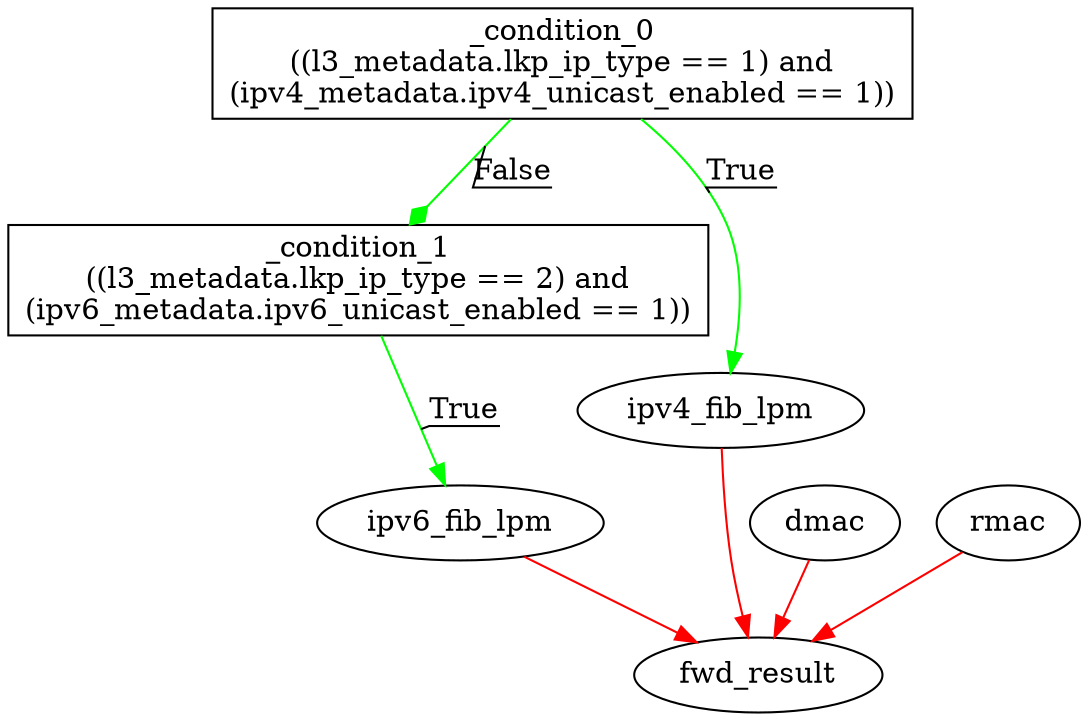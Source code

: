 digraph ingress {
_condition_0 [ shape=box label="_condition_0\n((l3_metadata.lkp_ip_type == 1) and
(ipv4_metadata.ipv4_unicast_enabled == 1))"];
_condition_1 [ shape=box label="_condition_1\n((l3_metadata.lkp_ip_type == 2) and
(ipv6_metadata.ipv6_unicast_enabled == 1))"];
dmac [ label="dmac"];
fwd_result [ label="fwd_result"];
ipv4_fib_lpm [ label="ipv4_fib_lpm"];
ipv6_fib_lpm [ label="ipv6_fib_lpm"];
rmac [ label="rmac"];
_condition_0 -> _condition_1 [color=green label="False" decorate=true  arrowhead = diamond];
_condition_0 -> ipv4_fib_lpm [color=green label="True" decorate=true ];
_condition_1 -> ipv6_fib_lpm [color=green label="True" decorate=true ];
dmac -> fwd_result [color=red ];
ipv4_fib_lpm -> fwd_result [color=red ];
ipv6_fib_lpm -> fwd_result [color=red ];
rmac -> fwd_result [color=red ];
}

